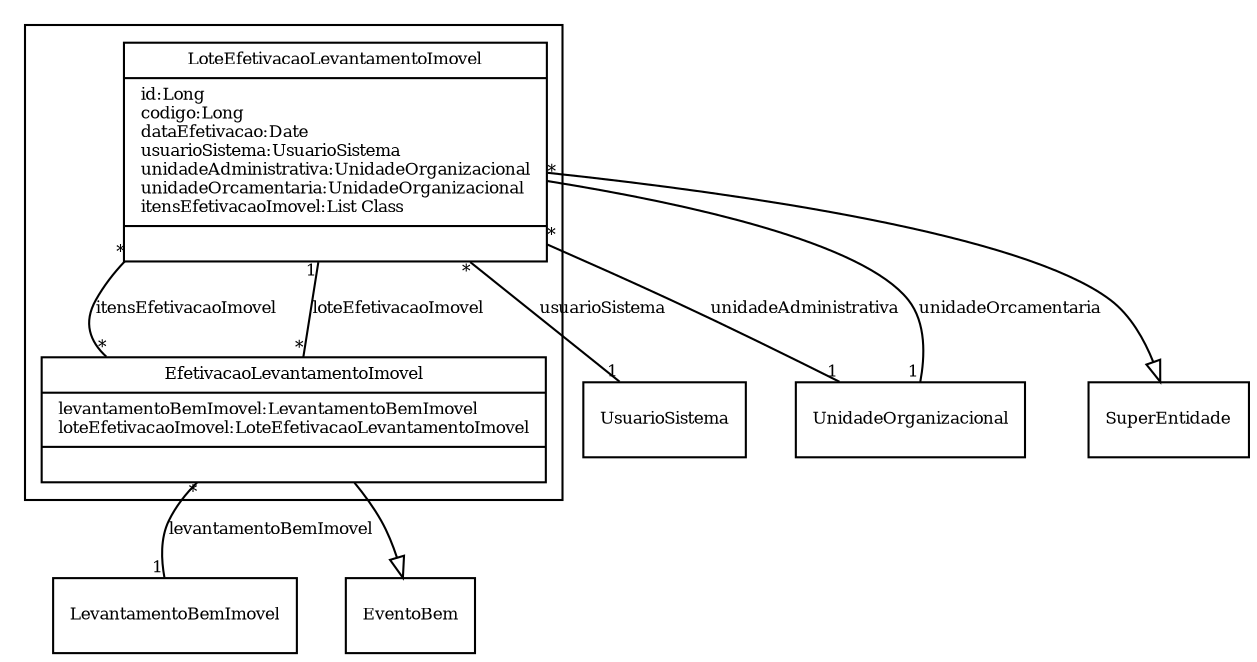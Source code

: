 digraph G{
fontname = "Times-Roman"
fontsize = 8

node [
        fontname = "Times-Roman"
        fontsize = 8
        shape = "record"
]

edge [
        fontname = "Times-Roman"
        fontsize = 8
]

subgraph clusterEFETIVACAO_DE_LEVANTAMENTO_DE_BENS_IMOVEIS
{
LoteEfetivacaoLevantamentoImovel [label = "{LoteEfetivacaoLevantamentoImovel|id:Long\lcodigo:Long\ldataEfetivacao:Date\lusuarioSistema:UsuarioSistema\lunidadeAdministrativa:UnidadeOrganizacional\lunidadeOrcamentaria:UnidadeOrganizacional\litensEfetivacaoImovel:List Class\l|\l}"]
EfetivacaoLevantamentoImovel [label = "{EfetivacaoLevantamentoImovel|levantamentoBemImovel:LevantamentoBemImovel\lloteEfetivacaoImovel:LoteEfetivacaoLevantamentoImovel\l|\l}"]
}
edge [arrowhead = "none" headlabel = "1" taillabel = "*"] LoteEfetivacaoLevantamentoImovel -> UsuarioSistema [label = "usuarioSistema"]
edge [arrowhead = "none" headlabel = "1" taillabel = "*"] LoteEfetivacaoLevantamentoImovel -> UnidadeOrganizacional [label = "unidadeAdministrativa"]
edge [arrowhead = "none" headlabel = "1" taillabel = "*"] LoteEfetivacaoLevantamentoImovel -> UnidadeOrganizacional [label = "unidadeOrcamentaria"]
edge [arrowhead = "none" headlabel = "*" taillabel = "*"] LoteEfetivacaoLevantamentoImovel -> EfetivacaoLevantamentoImovel [label = "itensEfetivacaoImovel"]
edge [ arrowhead = "empty" headlabel = "" taillabel = ""] LoteEfetivacaoLevantamentoImovel -> SuperEntidade
edge [arrowhead = "none" headlabel = "1" taillabel = "*"] EfetivacaoLevantamentoImovel -> LevantamentoBemImovel [label = "levantamentoBemImovel"]
edge [arrowhead = "none" headlabel = "1" taillabel = "*"] EfetivacaoLevantamentoImovel -> LoteEfetivacaoLevantamentoImovel [label = "loteEfetivacaoImovel"]
edge [ arrowhead = "empty" headlabel = "" taillabel = ""] EfetivacaoLevantamentoImovel -> EventoBem
}

